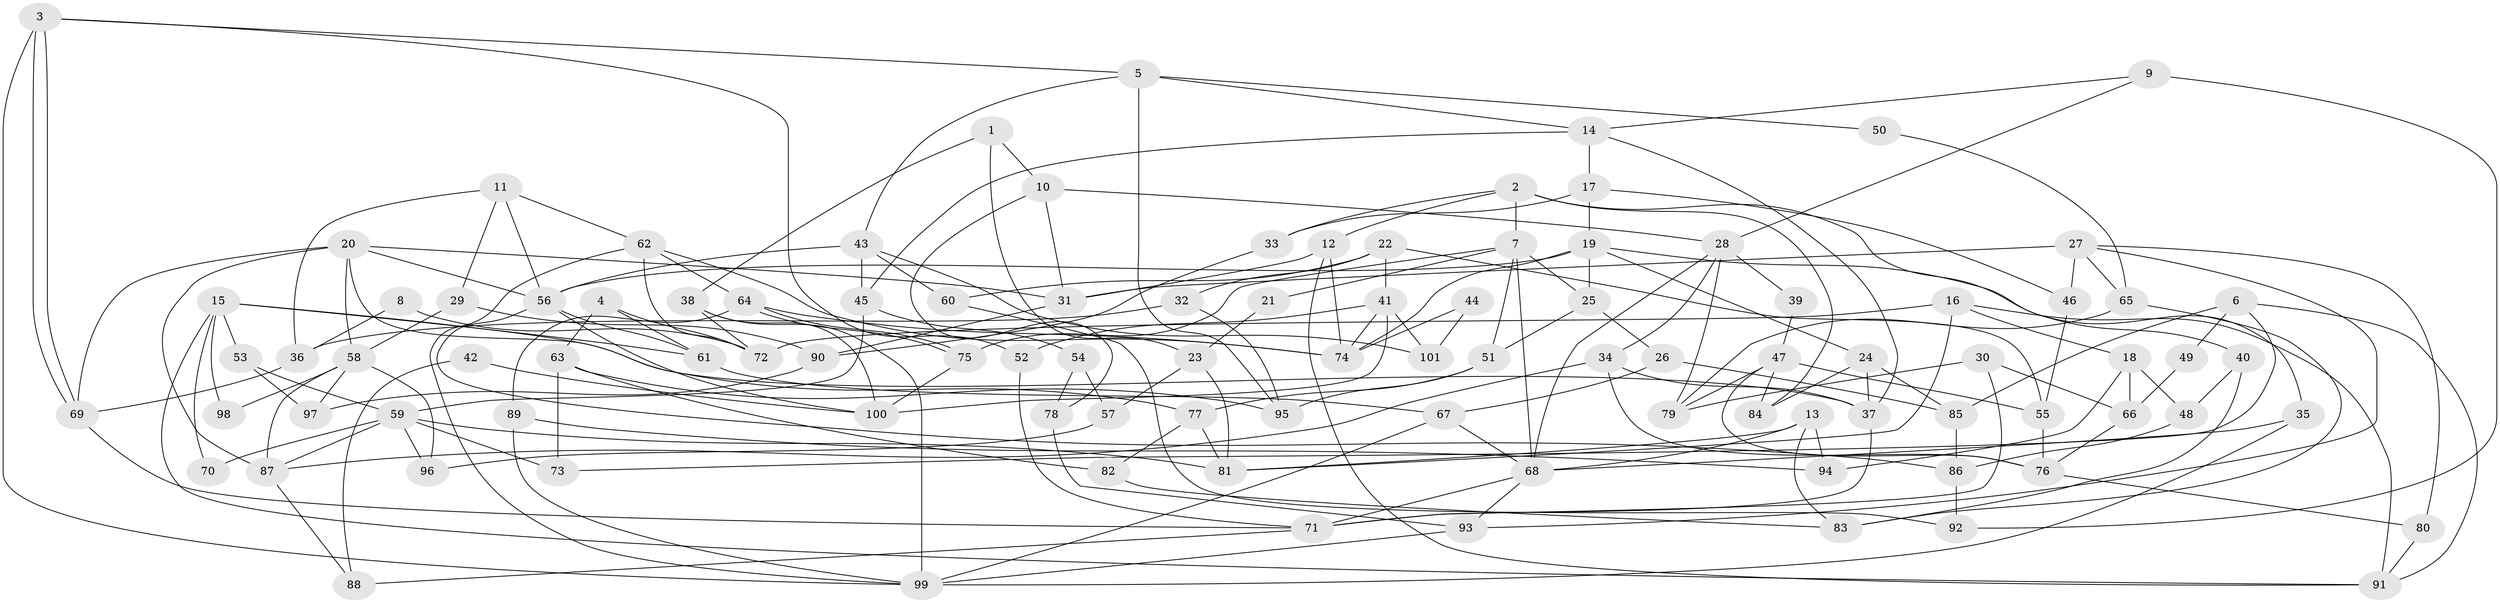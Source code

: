 // Generated by graph-tools (version 1.1) at 2025/26/03/09/25 03:26:12]
// undirected, 101 vertices, 202 edges
graph export_dot {
graph [start="1"]
  node [color=gray90,style=filled];
  1;
  2;
  3;
  4;
  5;
  6;
  7;
  8;
  9;
  10;
  11;
  12;
  13;
  14;
  15;
  16;
  17;
  18;
  19;
  20;
  21;
  22;
  23;
  24;
  25;
  26;
  27;
  28;
  29;
  30;
  31;
  32;
  33;
  34;
  35;
  36;
  37;
  38;
  39;
  40;
  41;
  42;
  43;
  44;
  45;
  46;
  47;
  48;
  49;
  50;
  51;
  52;
  53;
  54;
  55;
  56;
  57;
  58;
  59;
  60;
  61;
  62;
  63;
  64;
  65;
  66;
  67;
  68;
  69;
  70;
  71;
  72;
  73;
  74;
  75;
  76;
  77;
  78;
  79;
  80;
  81;
  82;
  83;
  84;
  85;
  86;
  87;
  88;
  89;
  90;
  91;
  92;
  93;
  94;
  95;
  96;
  97;
  98;
  99;
  100;
  101;
  1 -- 10;
  1 -- 38;
  1 -- 23;
  2 -- 7;
  2 -- 84;
  2 -- 12;
  2 -- 33;
  2 -- 40;
  3 -- 99;
  3 -- 69;
  3 -- 69;
  3 -- 5;
  3 -- 52;
  4 -- 61;
  4 -- 72;
  4 -- 63;
  5 -- 14;
  5 -- 43;
  5 -- 50;
  5 -- 95;
  6 -- 73;
  6 -- 91;
  6 -- 49;
  6 -- 85;
  7 -- 68;
  7 -- 75;
  7 -- 21;
  7 -- 25;
  7 -- 51;
  8 -- 36;
  8 -- 72;
  9 -- 14;
  9 -- 28;
  9 -- 92;
  10 -- 31;
  10 -- 28;
  10 -- 78;
  11 -- 56;
  11 -- 62;
  11 -- 29;
  11 -- 36;
  12 -- 91;
  12 -- 31;
  12 -- 74;
  13 -- 83;
  13 -- 68;
  13 -- 81;
  13 -- 94;
  14 -- 45;
  14 -- 37;
  14 -- 17;
  15 -- 37;
  15 -- 53;
  15 -- 61;
  15 -- 70;
  15 -- 91;
  15 -- 98;
  16 -- 72;
  16 -- 81;
  16 -- 18;
  16 -- 91;
  17 -- 19;
  17 -- 33;
  17 -- 46;
  18 -- 48;
  18 -- 66;
  18 -- 94;
  19 -- 56;
  19 -- 74;
  19 -- 24;
  19 -- 25;
  19 -- 35;
  20 -- 31;
  20 -- 56;
  20 -- 58;
  20 -- 69;
  20 -- 77;
  20 -- 87;
  21 -- 23;
  22 -- 32;
  22 -- 55;
  22 -- 41;
  22 -- 60;
  23 -- 81;
  23 -- 57;
  24 -- 85;
  24 -- 37;
  24 -- 84;
  25 -- 26;
  25 -- 51;
  26 -- 67;
  26 -- 85;
  27 -- 93;
  27 -- 31;
  27 -- 46;
  27 -- 65;
  27 -- 80;
  28 -- 68;
  28 -- 79;
  28 -- 34;
  28 -- 39;
  29 -- 58;
  29 -- 90;
  30 -- 71;
  30 -- 66;
  30 -- 79;
  31 -- 90;
  32 -- 95;
  32 -- 36;
  33 -- 90;
  34 -- 37;
  34 -- 76;
  34 -- 87;
  35 -- 99;
  35 -- 68;
  36 -- 69;
  37 -- 71;
  38 -- 99;
  38 -- 100;
  38 -- 72;
  39 -- 47;
  40 -- 83;
  40 -- 48;
  41 -- 52;
  41 -- 74;
  41 -- 100;
  41 -- 101;
  42 -- 88;
  42 -- 100;
  43 -- 45;
  43 -- 56;
  43 -- 60;
  43 -- 101;
  44 -- 74;
  44 -- 101;
  45 -- 54;
  45 -- 59;
  46 -- 55;
  47 -- 55;
  47 -- 76;
  47 -- 79;
  47 -- 84;
  48 -- 86;
  49 -- 66;
  50 -- 65;
  51 -- 77;
  51 -- 95;
  52 -- 71;
  53 -- 59;
  53 -- 97;
  54 -- 57;
  54 -- 78;
  55 -- 76;
  56 -- 86;
  56 -- 61;
  56 -- 100;
  57 -- 96;
  58 -- 87;
  58 -- 96;
  58 -- 97;
  58 -- 98;
  59 -- 87;
  59 -- 81;
  59 -- 70;
  59 -- 73;
  59 -- 96;
  60 -- 92;
  61 -- 67;
  62 -- 64;
  62 -- 74;
  62 -- 72;
  62 -- 99;
  63 -- 95;
  63 -- 73;
  63 -- 82;
  64 -- 75;
  64 -- 75;
  64 -- 74;
  64 -- 89;
  65 -- 79;
  65 -- 83;
  66 -- 76;
  67 -- 99;
  67 -- 68;
  68 -- 71;
  68 -- 93;
  69 -- 71;
  71 -- 88;
  75 -- 100;
  76 -- 80;
  77 -- 81;
  77 -- 82;
  78 -- 93;
  80 -- 91;
  82 -- 83;
  85 -- 86;
  86 -- 92;
  87 -- 88;
  89 -- 94;
  89 -- 99;
  90 -- 97;
  93 -- 99;
}
